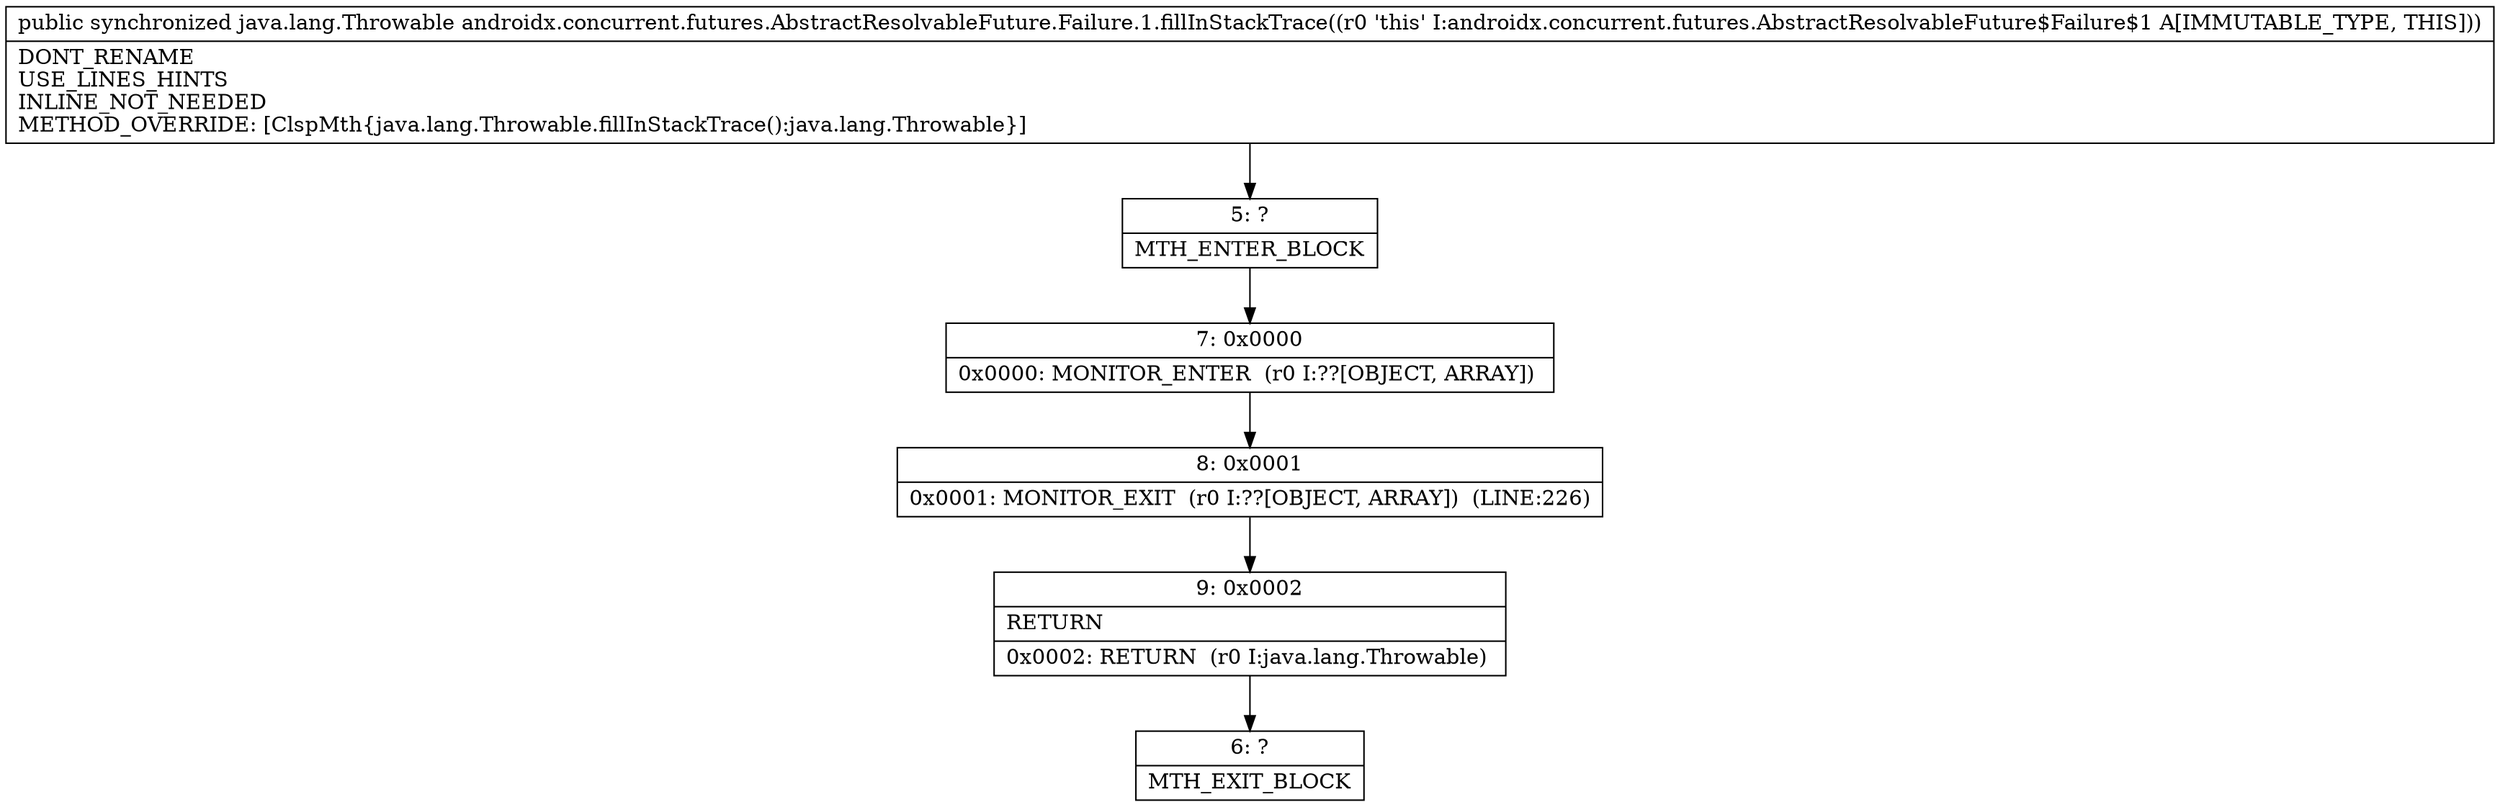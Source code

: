 digraph "CFG forandroidx.concurrent.futures.AbstractResolvableFuture.Failure.1.fillInStackTrace()Ljava\/lang\/Throwable;" {
Node_5 [shape=record,label="{5\:\ ?|MTH_ENTER_BLOCK\l}"];
Node_7 [shape=record,label="{7\:\ 0x0000|0x0000: MONITOR_ENTER  (r0 I:??[OBJECT, ARRAY]) \l}"];
Node_8 [shape=record,label="{8\:\ 0x0001|0x0001: MONITOR_EXIT  (r0 I:??[OBJECT, ARRAY])  (LINE:226)\l}"];
Node_9 [shape=record,label="{9\:\ 0x0002|RETURN\l|0x0002: RETURN  (r0 I:java.lang.Throwable) \l}"];
Node_6 [shape=record,label="{6\:\ ?|MTH_EXIT_BLOCK\l}"];
MethodNode[shape=record,label="{public synchronized java.lang.Throwable androidx.concurrent.futures.AbstractResolvableFuture.Failure.1.fillInStackTrace((r0 'this' I:androidx.concurrent.futures.AbstractResolvableFuture$Failure$1 A[IMMUTABLE_TYPE, THIS]))  | DONT_RENAME\lUSE_LINES_HINTS\lINLINE_NOT_NEEDED\lMETHOD_OVERRIDE: [ClspMth\{java.lang.Throwable.fillInStackTrace():java.lang.Throwable\}]\l}"];
MethodNode -> Node_5;Node_5 -> Node_7;
Node_7 -> Node_8;
Node_8 -> Node_9;
Node_9 -> Node_6;
}

